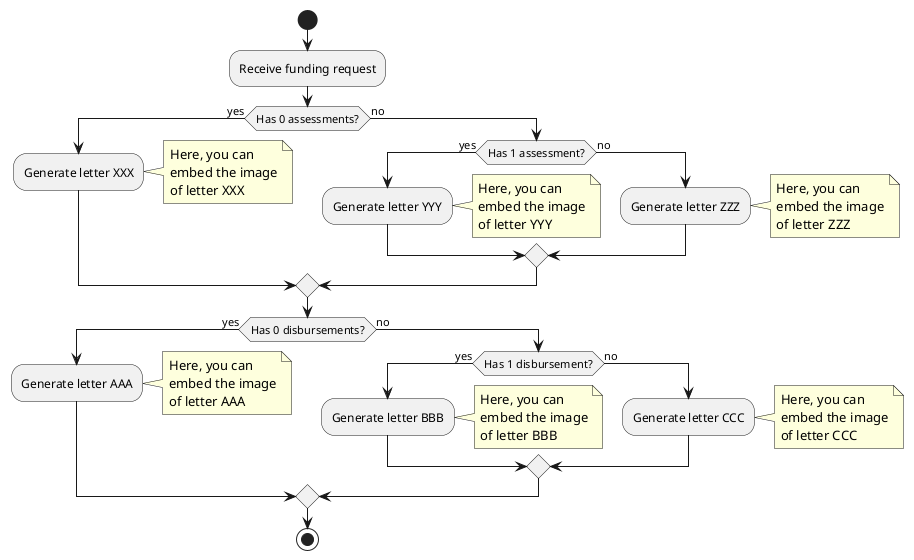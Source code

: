 @startuml
start

:Receive funding request;

if (Has 0 assessments?) then (yes)
  :Generate letter XXX;
  note right
    Here, you can
    embed the image
    of letter XXX
  end note
else (no)
  if (Has 1 assessment?) then (yes)
    :Generate letter YYY;
    note right
      Here, you can
      embed the image
      of letter YYY
    end note
  else (no)
    :Generate letter ZZZ;
    note right
      Here, you can
      embed the image
      of letter ZZZ
    end note
  endif
endif

if (Has 0 disbursements?) then (yes)
  :Generate letter AAA;
  note right
    Here, you can
    embed the image
    of letter AAA
  end note
else (no)
  if (Has 1 disbursement?) then (yes)
    :Generate letter BBB;
    note right
      Here, you can
      embed the image
      of letter BBB
    end note
  else (no)
    :Generate letter CCC;
    note right
      Here, you can
      embed the image
      of letter CCC
    end note
  endif
endif

stop
@enduml
